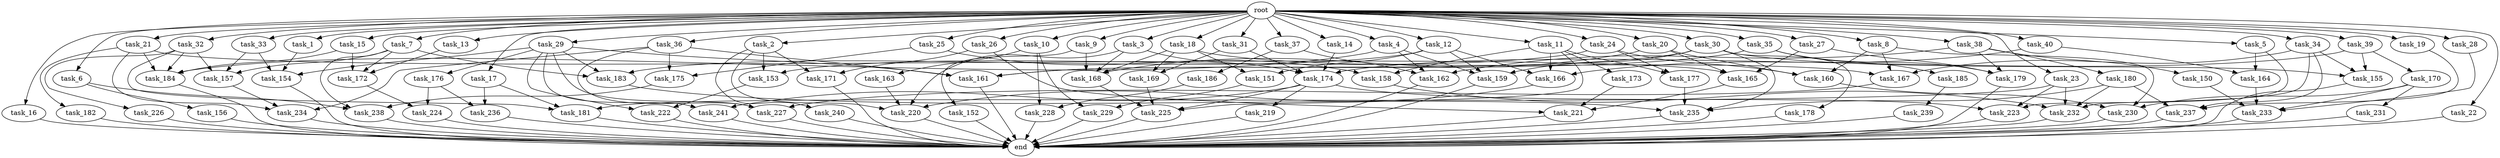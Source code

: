 digraph G {
  task_29 [size="1.024000"];
  task_32 [size="1.024000"];
  task_220 [size="506806140.928000"];
  task_156 [size="695784701.952000"];
  task_27 [size="1.024000"];
  task_153 [size="352187318.272000"];
  task_4 [size="1.024000"];
  task_2 [size="1.024000"];
  task_13 [size="1.024000"];
  task_241 [size="584115552.256000"];
  task_186 [size="420906795.008000"];
  task_177 [size="214748364.800000"];
  task_235 [size="2628519985.152000"];
  task_228 [size="1279900254.208000"];
  task_223 [size="1752346656.768000"];
  task_6 [size="1.024000"];
  task_9 [size="1.024000"];
  task_175 [size="214748364.800000"];
  task_159 [size="1468878815.232000"];
  task_164 [size="1554778161.152000"];
  task_231 [size="695784701.952000"];
  task_150 [size="858993459.200000"];
  task_234 [size="867583393.792000"];
  task_183 [size="764504178.688000"];
  task_31 [size="1.024000"];
  task_14 [size="1.024000"];
  task_230 [size="867583393.792000"];
  task_16 [size="1.024000"];
  task_185 [size="549755813.888000"];
  task_161 [size="1932735283.200000"];
  task_158 [size="154618822.656000"];
  task_170 [size="309237645.312000"];
  task_15 [size="1.024000"];
  task_10 [size="1.024000"];
  task_229 [size="1554778161.152000"];
  task_171 [size="292057776.128000"];
  task_222 [size="1099511627.776000"];
  task_240 [size="214748364.800000"];
  task_162 [size="1975684956.160000"];
  task_155 [size="1554778161.152000"];
  task_169 [size="523986010.112000"];
  task_221 [size="704374636.544000"];
  task_237 [size="1460288880.640000"];
  task_26 [size="1.024000"];
  task_25 [size="1.024000"];
  end [size="0.000000"];
  task_184 [size="2121713844.224000"];
  task_7 [size="1.024000"];
  task_19 [size="1.024000"];
  task_180 [size="858993459.200000"];
  task_18 [size="1.024000"];
  task_12 [size="1.024000"];
  task_36 [size="1.024000"];
  task_33 [size="1.024000"];
  task_182 [size="34359738.368000"];
  task_24 [size="1.024000"];
  task_173 [size="77309411.328000"];
  task_236 [size="249108103.168000"];
  task_167 [size="901943132.160000"];
  task_154 [size="1795296329.728000"];
  task_174 [size="1116691496.960000"];
  task_224 [size="68719476.736000"];
  task_21 [size="1.024000"];
  task_37 [size="1.024000"];
  task_23 [size="1.024000"];
  task_176 [size="549755813.888000"];
  root [size="0.000000"];
  task_5 [size="1.024000"];
  task_11 [size="1.024000"];
  task_219 [size="34359738.368000"];
  task_179 [size="1958505086.976000"];
  task_40 [size="1.024000"];
  task_3 [size="1.024000"];
  task_166 [size="850403524.608000"];
  task_239 [size="549755813.888000"];
  task_225 [size="1228360646.656000"];
  task_39 [size="1.024000"];
  task_232 [size="2319282339.840000"];
  task_22 [size="1.024000"];
  task_28 [size="1.024000"];
  task_165 [size="721554505.728000"];
  task_34 [size="1.024000"];
  task_233 [size="1803886264.320000"];
  task_226 [size="695784701.952000"];
  task_17 [size="1.024000"];
  task_168 [size="1288490188.800000"];
  task_20 [size="1.024000"];
  task_178 [size="695784701.952000"];
  task_157 [size="1529008357.376000"];
  task_35 [size="1.024000"];
  task_1 [size="1.024000"];
  task_160 [size="412316860.416000"];
  task_181 [size="1769526525.952000"];
  task_172 [size="1382979469.312000"];
  task_227 [size="721554505.728000"];
  task_163 [size="858993459.200000"];
  task_30 [size="1.024000"];
  task_38 [size="1.024000"];
  task_238 [size="910533066.752000"];
  task_152 [size="858993459.200000"];
  task_8 [size="1.024000"];
  task_151 [size="292057776.128000"];

  task_29 -> task_176 [size="536870912.000000"];
  task_29 -> task_154 [size="536870912.000000"];
  task_29 -> task_222 [size="536870912.000000"];
  task_29 -> task_227 [size="536870912.000000"];
  task_29 -> task_161 [size="536870912.000000"];
  task_29 -> task_241 [size="536870912.000000"];
  task_29 -> task_183 [size="536870912.000000"];
  task_32 -> task_157 [size="679477248.000000"];
  task_32 -> task_184 [size="679477248.000000"];
  task_32 -> task_181 [size="679477248.000000"];
  task_32 -> task_226 [size="679477248.000000"];
  task_220 -> end [size="1.000000"];
  task_156 -> end [size="1.000000"];
  task_27 -> task_165 [size="536870912.000000"];
  task_27 -> task_179 [size="536870912.000000"];
  task_153 -> task_222 [size="536870912.000000"];
  task_4 -> task_184 [size="679477248.000000"];
  task_4 -> task_159 [size="679477248.000000"];
  task_4 -> task_162 [size="679477248.000000"];
  task_2 -> task_240 [size="209715200.000000"];
  task_2 -> task_220 [size="209715200.000000"];
  task_2 -> task_153 [size="209715200.000000"];
  task_2 -> task_171 [size="209715200.000000"];
  task_13 -> task_172 [size="536870912.000000"];
  task_241 -> end [size="1.000000"];
  task_186 -> task_228 [size="411041792.000000"];
  task_177 -> task_235 [size="838860800.000000"];
  task_235 -> end [size="1.000000"];
  task_228 -> end [size="1.000000"];
  task_223 -> end [size="1.000000"];
  task_6 -> task_156 [size="679477248.000000"];
  task_6 -> task_238 [size="679477248.000000"];
  task_9 -> task_168 [size="838860800.000000"];
  task_9 -> task_152 [size="838860800.000000"];
  task_175 -> task_238 [size="75497472.000000"];
  task_159 -> end [size="1.000000"];
  task_164 -> task_233 [size="209715200.000000"];
  task_231 -> end [size="1.000000"];
  task_150 -> task_233 [size="838860800.000000"];
  task_234 -> end [size="1.000000"];
  task_183 -> task_235 [size="838860800.000000"];
  task_31 -> task_169 [size="301989888.000000"];
  task_31 -> task_174 [size="301989888.000000"];
  task_14 -> task_174 [size="411041792.000000"];
  task_230 -> end [size="1.000000"];
  task_16 -> end [size="1.000000"];
  task_185 -> task_239 [size="536870912.000000"];
  task_161 -> end [size="1.000000"];
  task_158 -> task_232 [size="679477248.000000"];
  task_170 -> task_230 [size="679477248.000000"];
  task_170 -> task_231 [size="679477248.000000"];
  task_170 -> task_233 [size="679477248.000000"];
  task_15 -> task_184 [size="679477248.000000"];
  task_15 -> task_172 [size="679477248.000000"];
  task_10 -> task_163 [size="838860800.000000"];
  task_10 -> task_229 [size="838860800.000000"];
  task_10 -> task_228 [size="838860800.000000"];
  task_229 -> end [size="1.000000"];
  task_171 -> end [size="1.000000"];
  task_222 -> end [size="1.000000"];
  task_240 -> end [size="1.000000"];
  task_162 -> end [size="1.000000"];
  task_155 -> end [size="1.000000"];
  task_169 -> task_225 [size="679477248.000000"];
  task_221 -> end [size="1.000000"];
  task_237 -> end [size="1.000000"];
  task_26 -> task_221 [size="75497472.000000"];
  task_26 -> task_171 [size="75497472.000000"];
  task_25 -> task_175 [size="75497472.000000"];
  task_25 -> task_158 [size="75497472.000000"];
  task_184 -> end [size="1.000000"];
  task_7 -> task_157 [size="134217728.000000"];
  task_7 -> task_183 [size="134217728.000000"];
  task_7 -> task_238 [size="134217728.000000"];
  task_7 -> task_172 [size="134217728.000000"];
  task_19 -> task_237 [size="679477248.000000"];
  task_180 -> task_232 [size="209715200.000000"];
  task_180 -> task_235 [size="209715200.000000"];
  task_180 -> task_237 [size="209715200.000000"];
  task_18 -> task_167 [size="209715200.000000"];
  task_18 -> task_168 [size="209715200.000000"];
  task_18 -> task_151 [size="209715200.000000"];
  task_18 -> task_169 [size="209715200.000000"];
  task_12 -> task_183 [size="75497472.000000"];
  task_12 -> task_159 [size="75497472.000000"];
  task_12 -> task_151 [size="75497472.000000"];
  task_12 -> task_166 [size="75497472.000000"];
  task_36 -> task_175 [size="134217728.000000"];
  task_36 -> task_161 [size="134217728.000000"];
  task_36 -> task_234 [size="134217728.000000"];
  task_36 -> task_227 [size="134217728.000000"];
  task_33 -> task_157 [size="679477248.000000"];
  task_33 -> task_154 [size="679477248.000000"];
  task_182 -> end [size="1.000000"];
  task_24 -> task_160 [size="134217728.000000"];
  task_24 -> task_177 [size="134217728.000000"];
  task_24 -> task_153 [size="134217728.000000"];
  task_173 -> task_221 [size="536870912.000000"];
  task_236 -> end [size="1.000000"];
  task_167 -> task_227 [size="33554432.000000"];
  task_154 -> end [size="1.000000"];
  task_174 -> task_223 [size="33554432.000000"];
  task_174 -> task_219 [size="33554432.000000"];
  task_174 -> task_241 [size="33554432.000000"];
  task_174 -> task_225 [size="33554432.000000"];
  task_224 -> end [size="1.000000"];
  task_21 -> task_182 [size="33554432.000000"];
  task_21 -> task_184 [size="33554432.000000"];
  task_21 -> task_165 [size="33554432.000000"];
  task_21 -> task_234 [size="33554432.000000"];
  task_37 -> task_186 [size="411041792.000000"];
  task_37 -> task_162 [size="411041792.000000"];
  task_23 -> task_232 [size="838860800.000000"];
  task_23 -> task_223 [size="838860800.000000"];
  task_23 -> task_181 [size="838860800.000000"];
  task_176 -> task_224 [size="33554432.000000"];
  task_176 -> task_236 [size="33554432.000000"];
  root -> task_12 [size="1.000000"];
  root -> task_36 [size="1.000000"];
  root -> task_16 [size="1.000000"];
  root -> task_9 [size="1.000000"];
  root -> task_39 [size="1.000000"];
  root -> task_11 [size="1.000000"];
  root -> task_22 [size="1.000000"];
  root -> task_7 [size="1.000000"];
  root -> task_33 [size="1.000000"];
  root -> task_28 [size="1.000000"];
  root -> task_4 [size="1.000000"];
  root -> task_34 [size="1.000000"];
  root -> task_2 [size="1.000000"];
  root -> task_15 [size="1.000000"];
  root -> task_10 [size="1.000000"];
  root -> task_29 [size="1.000000"];
  root -> task_21 [size="1.000000"];
  root -> task_17 [size="1.000000"];
  root -> task_18 [size="1.000000"];
  root -> task_27 [size="1.000000"];
  root -> task_20 [size="1.000000"];
  root -> task_23 [size="1.000000"];
  root -> task_6 [size="1.000000"];
  root -> task_32 [size="1.000000"];
  root -> task_5 [size="1.000000"];
  root -> task_37 [size="1.000000"];
  root -> task_26 [size="1.000000"];
  root -> task_25 [size="1.000000"];
  root -> task_8 [size="1.000000"];
  root -> task_35 [size="1.000000"];
  root -> task_13 [size="1.000000"];
  root -> task_30 [size="1.000000"];
  root -> task_19 [size="1.000000"];
  root -> task_1 [size="1.000000"];
  root -> task_40 [size="1.000000"];
  root -> task_38 [size="1.000000"];
  root -> task_24 [size="1.000000"];
  root -> task_3 [size="1.000000"];
  root -> task_31 [size="1.000000"];
  root -> task_14 [size="1.000000"];
  task_5 -> task_223 [size="838860800.000000"];
  task_5 -> task_164 [size="838860800.000000"];
  task_11 -> task_166 [size="75497472.000000"];
  task_11 -> task_158 [size="75497472.000000"];
  task_11 -> task_225 [size="75497472.000000"];
  task_11 -> task_173 [size="75497472.000000"];
  task_11 -> task_177 [size="75497472.000000"];
  task_219 -> end [size="1.000000"];
  task_179 -> end [size="1.000000"];
  task_40 -> task_164 [size="679477248.000000"];
  task_40 -> task_166 [size="679477248.000000"];
  task_3 -> task_220 [size="75497472.000000"];
  task_3 -> task_174 [size="75497472.000000"];
  task_3 -> task_168 [size="75497472.000000"];
  task_166 -> task_220 [size="134217728.000000"];
  task_239 -> end [size="1.000000"];
  task_225 -> end [size="1.000000"];
  task_39 -> task_155 [size="301989888.000000"];
  task_39 -> task_170 [size="301989888.000000"];
  task_39 -> task_174 [size="301989888.000000"];
  task_232 -> end [size="1.000000"];
  task_22 -> end [size="1.000000"];
  task_28 -> task_233 [size="33554432.000000"];
  task_165 -> task_221 [size="75497472.000000"];
  task_34 -> task_232 [size="536870912.000000"];
  task_34 -> task_167 [size="536870912.000000"];
  task_34 -> task_155 [size="536870912.000000"];
  task_34 -> task_237 [size="536870912.000000"];
  task_233 -> end [size="1.000000"];
  task_226 -> end [size="1.000000"];
  task_17 -> task_181 [size="209715200.000000"];
  task_17 -> task_236 [size="209715200.000000"];
  task_168 -> task_225 [size="411041792.000000"];
  task_20 -> task_168 [size="134217728.000000"];
  task_20 -> task_160 [size="134217728.000000"];
  task_20 -> task_165 [size="134217728.000000"];
  task_178 -> end [size="1.000000"];
  task_157 -> task_234 [size="679477248.000000"];
  task_35 -> task_161 [size="536870912.000000"];
  task_35 -> task_185 [size="536870912.000000"];
  task_35 -> task_179 [size="536870912.000000"];
  task_1 -> task_154 [size="536870912.000000"];
  task_160 -> task_230 [size="33554432.000000"];
  task_181 -> end [size="1.000000"];
  task_172 -> task_224 [size="33554432.000000"];
  task_227 -> end [size="1.000000"];
  task_163 -> task_220 [size="75497472.000000"];
  task_30 -> task_161 [size="679477248.000000"];
  task_30 -> task_155 [size="679477248.000000"];
  task_30 -> task_159 [size="679477248.000000"];
  task_30 -> task_235 [size="679477248.000000"];
  task_30 -> task_178 [size="679477248.000000"];
  task_38 -> task_150 [size="838860800.000000"];
  task_38 -> task_180 [size="838860800.000000"];
  task_38 -> task_179 [size="838860800.000000"];
  task_38 -> task_162 [size="838860800.000000"];
  task_238 -> end [size="1.000000"];
  task_152 -> end [size="1.000000"];
  task_8 -> task_230 [size="134217728.000000"];
  task_8 -> task_167 [size="134217728.000000"];
  task_8 -> task_160 [size="134217728.000000"];
  task_151 -> task_229 [size="679477248.000000"];
}

